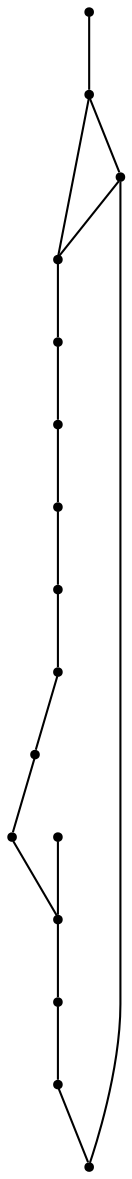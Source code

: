 graph {
  node [shape=point,comment="{\"directed\":false,\"doi\":\"10.1007/978-3-642-11805-0_10\",\"figure\":\"13 (4)\"}"]

  v0 [pos="1146.227369547999,711.026652180065"]
  v1 [pos="1133.217683676786,709.9012252807618"]
  v2 [pos="1175.4365790256234,723.9689025185327"]
  v3 [pos="1199.5169923649278,749.7906922080301"]
  v4 [pos="1204.6458521288496,761.7950761968441"]
  v5 [pos="1207.5229382182274,774.5497659856625"]
  v6 [pos="1203.5825092581815,808.3745843367144"]
  v7 [pos="1133.2802594561908,860.0183545199309"]
  v8 [pos="1058.912445041745,774.5497659856625"]
  v9 [pos="1061.9146667835325,761.7950761968441"]
  v10 [pos="1066.9184068014456,749.7906922080301"]
  v11 [pos="1090.9987883279487,723.9689025185327"]
  v12 [pos="1120.208029618374,711.026652180065"]
  v13 [pos="1062.8528899081916,808.3745843367144"]
  v14 [pos="1133.2802594561908,911.5370843367144"]
  v15 [pos="1039.46047610793,723.9689025185327"]

  v0 -- v1 [id="-1",pos="1146.227369547999,711.026652180065 1142.0455229130664,711.5344460213372 1137.9202742531036,711.185019683838 1133.217683676786,709.9012252807618"]
  v15 -- v11 [id="-2",pos="1039.46047610793,723.9689025185327 1090.9987883279487,723.9689025185327 1090.9987883279487,723.9689025185327 1090.9987883279487,723.9689025185327"]
  v13 -- v6 [id="-3",pos="1062.8528899081916,808.3745843367144 1203.5825092581815,808.3745843367144 1203.5825092581815,808.3745843367144 1203.5825092581815,808.3745843367144"]
  v14 -- v7 [id="-6",pos="1133.2802594561908,911.5370843367144 1133.2802594561908,860.0183545199309 1133.2802594561908,860.0183545199309 1133.2802594561908,860.0183545199309"]
  v13 -- v8 [id="-8",pos="1062.8528899081916,808.3745843367144 1060.5010967875635,801.0217528603295 1059.2918922246888,793.3275090304289 1059.2918922246888,785.5828928860752 1059.2918922246888,781.8908156224625 1059.5613512819402,778.2612960126726 1058.912445041745,774.5497659856625"]
  v7 -- v13 [id="-11",pos="1133.2802594561908,860.0183545199309 1100.4292499066673,859.1221470919523 1072.5290336931216,837.9614529034385 1062.8528899081916,808.3745843367144"]
  v7 -- v6 [id="-13",pos="1133.2802594561908,860.0183545199309 1166.7207025275777,859.9766955982557 1194.7341962065,838.4609834077662 1203.5825092581815,808.3745843367144"]
  v6 -- v5 [id="-14",pos="1203.5825092581815,808.3745843367144 1206.8521036083941,801.4254149191244 1208.1401065560274,793.6535578250441 1208.1401065560274,785.5828928860752 1208.1401065560274,781.8443438117417 1207.8637861746047,778.1699371162265 1207.5229382182274,774.5497659856625"]
  v1 -- v12 [id="-15",pos="1133.217683676786,709.9012252807618 1129.1843954538608,711.185019683838 1124.7489466035975,711.5902025691472 1120.208029618374,711.026652180065"]
  v11 -- v10 [id="-16",pos="1090.9987883279487,723.9689025185327 1081.6687247314794,731.1440297465666 1073.6839287563926,740.0629699684152 1066.9184068014456,749.7906922080301"]
  v10 -- v9 [id="-17",pos="1066.9184068014456,749.7906922080301 1066.1060993437707,754.1719994208081 1064.4184120881723,758.0724456543417 1061.9146667835325,761.7950761968441"]
  v9 -- v8 [id="-18",pos="1061.9146667835325,761.7950761968441 1061.7237032726077,766.1795018116325 1060.7161667559371,770.3858774306366 1058.912445041745,774.5497659856625"]
  v12 -- v11 [id="-24",pos="1120.208029618374,711.026652180065 1109.7692092368911,714.2893323221124 1099.884964314204,718.4897313211251 1090.9987883279487,723.9689025185327"]
  v5 -- v4 [id="-25",pos="1207.5229382182274,774.5497659856625 1206.6836546027803,770.2238748399254 1205.6588289858023,765.9915106910736 1204.6458521288496,761.7950761968441"]
  v4 -- v3 [id="-26",pos="1204.6458521288496,761.7950761968441 1202.9020348739737,757.7814477186776 1201.159931999513,753.8083851317973 1199.5169923649278,749.7906922080301"]
  v3 -- v2 [id="-27",pos="1199.5169923649278,749.7906922080301 1193.3941781972321,739.5749150722816 1185.2503300666826,730.6343884026112 1175.4365790256234,723.9689025185327"]
  v2 -- v0 [id="-28",pos="1175.4365790256234,723.9689025185327 1166.7706648720073,718.1000376929125 1156.8047883144495,714.0014522280717 1146.227369547999,711.026652180065"]
}